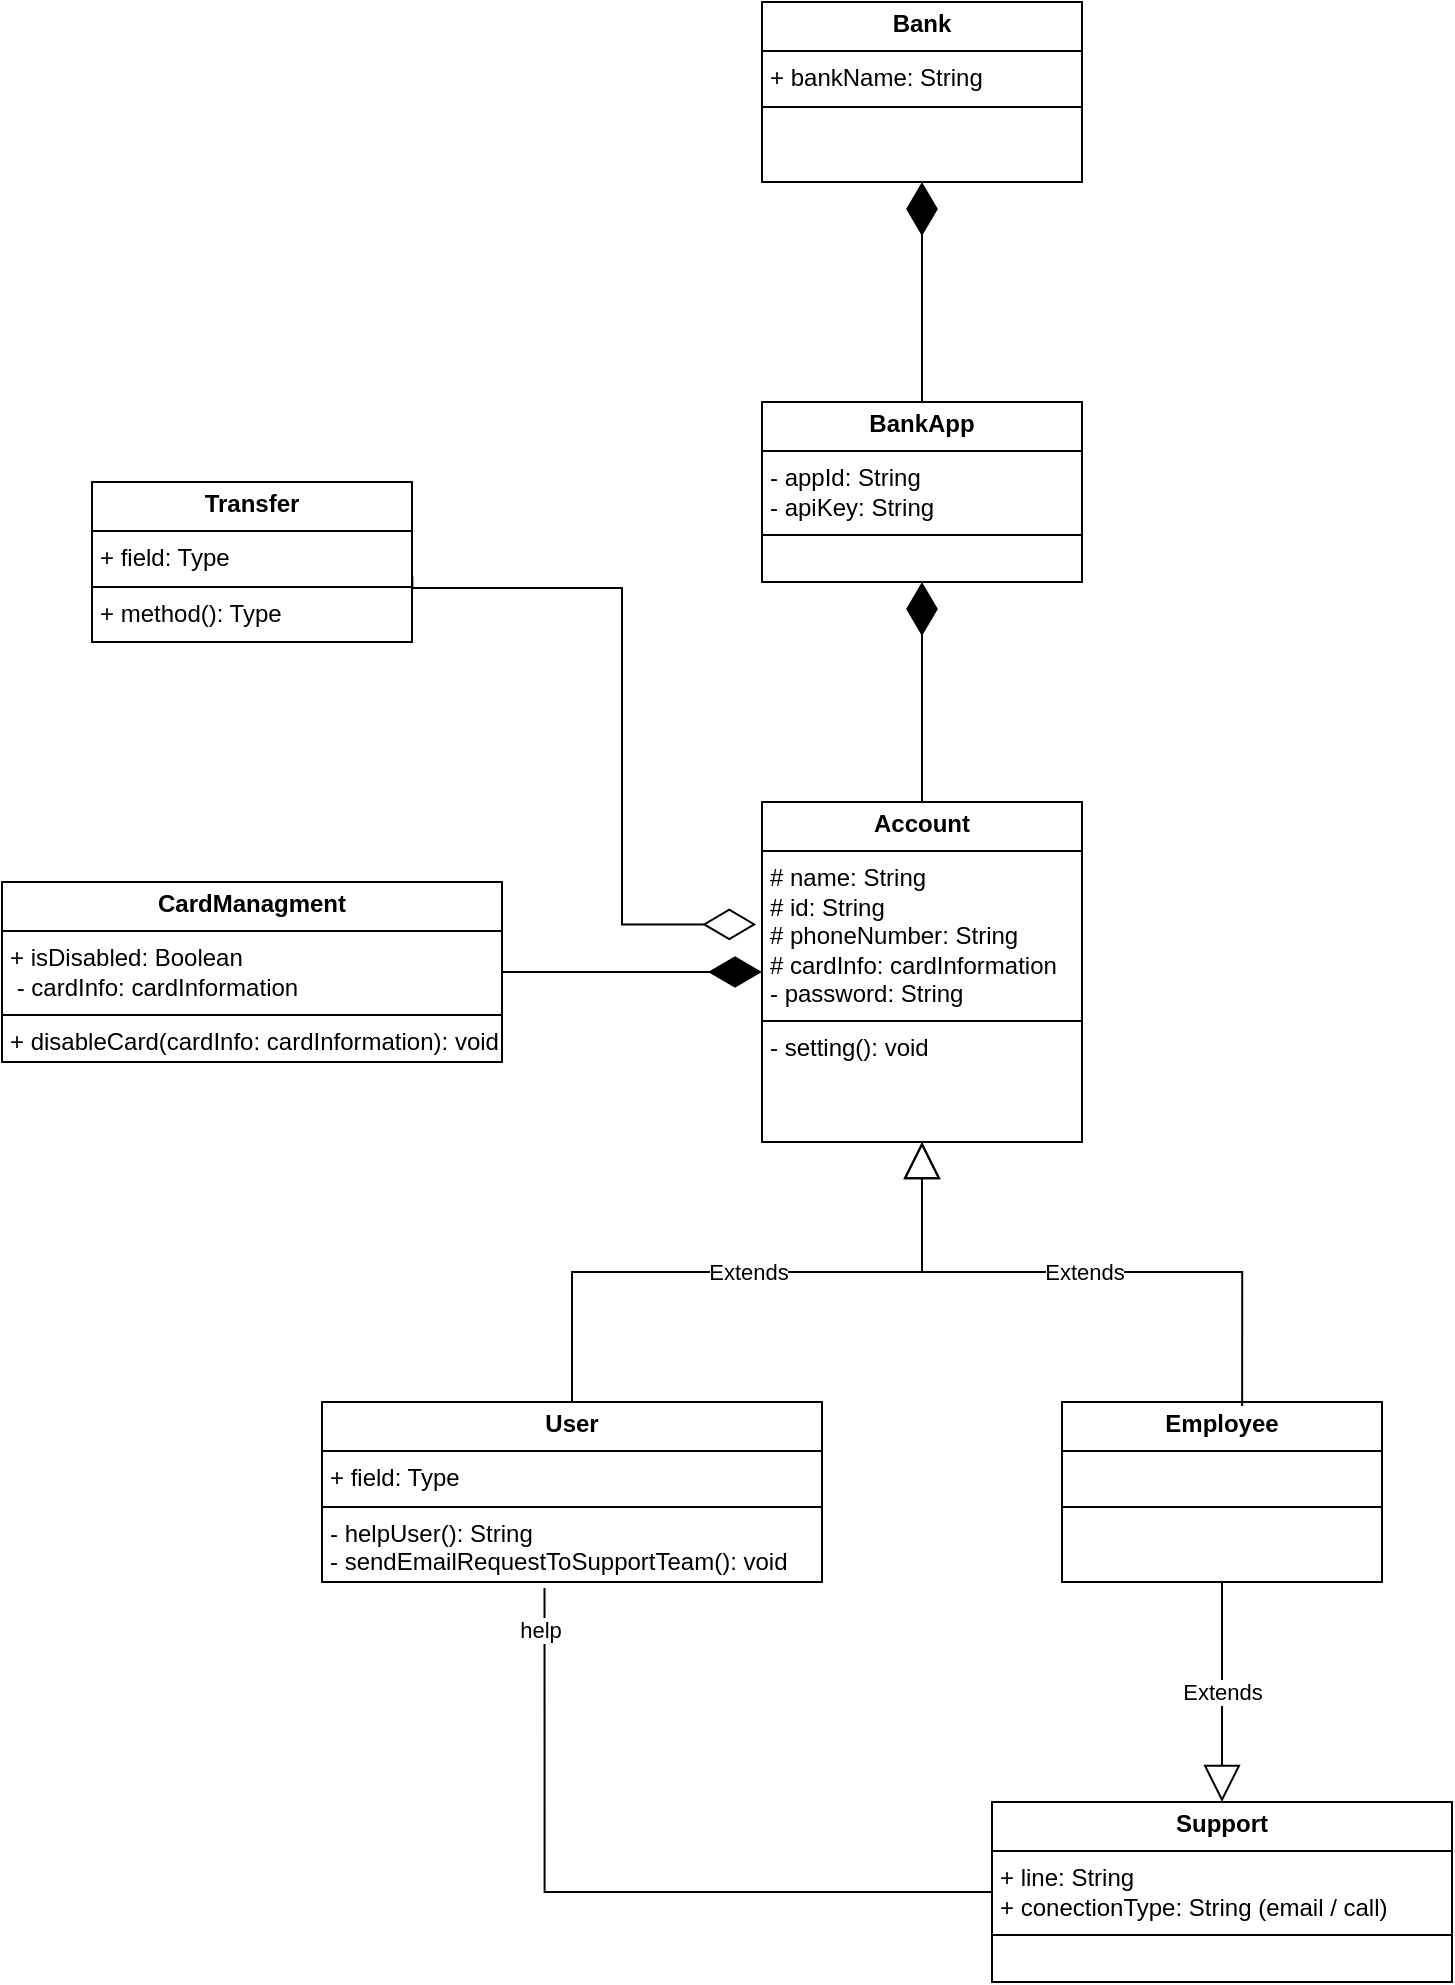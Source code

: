 <mxfile version="25.0.3">
  <diagram name="Page-1" id="5mj4Lz4yVKEXC42r9lCS">
    <mxGraphModel dx="2514" dy="2087" grid="1" gridSize="10" guides="1" tooltips="1" connect="1" arrows="1" fold="1" page="1" pageScale="1" pageWidth="827" pageHeight="1169" math="0" shadow="0">
      <root>
        <mxCell id="0" />
        <mxCell id="1" parent="0" />
        <mxCell id="TE7ihCF60pEE8EsAhWAS-1" value="&lt;p style=&quot;margin:0px;margin-top:4px;text-align:center;&quot;&gt;&lt;b&gt;BankApp&lt;/b&gt;&lt;/p&gt;&lt;hr size=&quot;1&quot; style=&quot;border-style:solid;&quot;&gt;&lt;p style=&quot;margin:0px;margin-left:4px;&quot;&gt;- appId: String&lt;/p&gt;&lt;p style=&quot;margin:0px;margin-left:4px;&quot;&gt;- apiKey: String&lt;/p&gt;&lt;hr size=&quot;1&quot; style=&quot;border-style:solid;&quot;&gt;&lt;p style=&quot;margin:0px;margin-left:4px;&quot;&gt;&lt;br&gt;&lt;/p&gt;" style="verticalAlign=top;align=left;overflow=fill;html=1;whiteSpace=wrap;" vertex="1" parent="1">
          <mxGeometry x="-430" y="-920" width="160" height="90" as="geometry" />
        </mxCell>
        <mxCell id="TE7ihCF60pEE8EsAhWAS-2" value="&lt;p style=&quot;margin:0px;margin-top:4px;text-align:center;&quot;&gt;&lt;b&gt;Account&lt;/b&gt;&lt;/p&gt;&lt;hr size=&quot;1&quot; style=&quot;border-style:solid;&quot;&gt;&lt;p style=&quot;margin:0px;margin-left:4px;&quot;&gt;# name&lt;span style=&quot;background-color: initial;&quot;&gt;: String&lt;/span&gt;&lt;/p&gt;&lt;p style=&quot;margin:0px;margin-left:4px;&quot;&gt;# id&lt;span style=&quot;background-color: initial;&quot;&gt;: String&lt;/span&gt;&lt;/p&gt;&lt;p style=&quot;margin:0px;margin-left:4px;&quot;&gt;# phoneNumber&lt;span style=&quot;background-color: initial;&quot;&gt;: String&lt;/span&gt;&lt;/p&gt;&lt;p style=&quot;margin:0px;margin-left:4px;&quot;&gt;# cardInfo&lt;span style=&quot;background-color: initial;&quot;&gt;:&amp;nbsp;&lt;/span&gt;&lt;span style=&quot;background-color: initial;&quot;&gt;cardInformation&lt;/span&gt;&lt;/p&gt;&lt;p style=&quot;margin:0px;margin-left:4px;&quot;&gt;- password: String&lt;/p&gt;&lt;hr size=&quot;1&quot; style=&quot;border-style:solid;&quot;&gt;&lt;p style=&quot;margin:0px;margin-left:4px;&quot;&gt;&lt;span style=&quot;background-color: initial;&quot;&gt;- setting(): void&lt;/span&gt;&lt;/p&gt;&lt;p style=&quot;margin:0px;margin-left:4px;&quot;&gt;&lt;br&gt;&lt;/p&gt;&lt;p style=&quot;margin:0px;margin-left:4px;&quot;&gt;&lt;br&gt;&lt;/p&gt;" style="verticalAlign=top;align=left;overflow=fill;html=1;whiteSpace=wrap;" vertex="1" parent="1">
          <mxGeometry x="-430" y="-720" width="160" height="170" as="geometry" />
        </mxCell>
        <mxCell id="TE7ihCF60pEE8EsAhWAS-3" value="&lt;p style=&quot;margin:0px;margin-top:4px;text-align:center;&quot;&gt;&lt;b&gt;Transfer&lt;/b&gt;&lt;/p&gt;&lt;hr size=&quot;1&quot; style=&quot;border-style:solid;&quot;&gt;&lt;p style=&quot;margin:0px;margin-left:4px;&quot;&gt;+ field: Type&lt;/p&gt;&lt;hr size=&quot;1&quot; style=&quot;border-style:solid;&quot;&gt;&lt;p style=&quot;margin:0px;margin-left:4px;&quot;&gt;+ method(): Type&lt;/p&gt;" style="verticalAlign=top;align=left;overflow=fill;html=1;whiteSpace=wrap;" vertex="1" parent="1">
          <mxGeometry x="-765" y="-880" width="160" height="80" as="geometry" />
        </mxCell>
        <mxCell id="TE7ihCF60pEE8EsAhWAS-4" value="&lt;p style=&quot;margin:0px;margin-top:4px;text-align:center;&quot;&gt;&lt;b&gt;CardManagment&lt;/b&gt;&lt;/p&gt;&lt;hr size=&quot;1&quot; style=&quot;border-style:solid;&quot;&gt;&lt;p style=&quot;margin:0px;margin-left:4px;&quot;&gt;+ isDisabled: Boolean&lt;/p&gt;&lt;p style=&quot;margin:0px;margin-left:4px;&quot;&gt;&amp;nbsp;- cardInfo:&amp;nbsp;&lt;span style=&quot;background-color: initial;&quot;&gt;cardInformation&lt;/span&gt;&lt;/p&gt;&lt;hr size=&quot;1&quot; style=&quot;border-style:solid;&quot;&gt;&lt;p style=&quot;margin:0px;margin-left:4px;&quot;&gt;+ disableCard(cardInfo:&amp;nbsp;&lt;span style=&quot;background-color: initial;&quot;&gt;cardInformation): void&lt;/span&gt;&lt;/p&gt;&lt;p style=&quot;margin:0px;margin-left:4px;&quot;&gt;+ enableCard(cardInfo:&amp;nbsp;&lt;span style=&quot;background-color: initial;&quot;&gt;cardInformation): void&lt;/span&gt;&lt;span style=&quot;background-color: initial;&quot;&gt;&lt;/span&gt;&lt;/p&gt;" style="verticalAlign=top;align=left;overflow=fill;html=1;whiteSpace=wrap;" vertex="1" parent="1">
          <mxGeometry x="-810" y="-680" width="250" height="90" as="geometry" />
        </mxCell>
        <mxCell id="TE7ihCF60pEE8EsAhWAS-5" value="&lt;p style=&quot;margin:0px;margin-top:4px;text-align:center;&quot;&gt;&lt;b&gt;Bank&lt;/b&gt;&lt;/p&gt;&lt;hr size=&quot;1&quot; style=&quot;border-style:solid;&quot;&gt;&lt;p style=&quot;margin:0px;margin-left:4px;&quot;&gt;+ bankName: String&lt;/p&gt;&lt;hr size=&quot;1&quot; style=&quot;border-style:solid;&quot;&gt;&lt;p style=&quot;margin:0px;margin-left:4px;&quot;&gt;&lt;br&gt;&lt;/p&gt;" style="verticalAlign=top;align=left;overflow=fill;html=1;whiteSpace=wrap;" vertex="1" parent="1">
          <mxGeometry x="-430" y="-1120" width="160" height="90" as="geometry" />
        </mxCell>
        <mxCell id="TE7ihCF60pEE8EsAhWAS-6" value="&lt;p style=&quot;margin:0px;margin-top:4px;text-align:center;&quot;&gt;&lt;b&gt;User&lt;/b&gt;&lt;/p&gt;&lt;hr size=&quot;1&quot; style=&quot;border-style:solid;&quot;&gt;&lt;p style=&quot;margin:0px;margin-left:4px;&quot;&gt;+ field: Type&lt;/p&gt;&lt;hr size=&quot;1&quot; style=&quot;border-style:solid;&quot;&gt;&lt;p style=&quot;margin:0px;margin-left:4px;&quot;&gt;- helpUser(): String&amp;nbsp;&lt;/p&gt;&lt;p style=&quot;margin:0px;margin-left:4px;&quot;&gt;- sendEmailRequestToSupportTeam(): void&lt;/p&gt;" style="verticalAlign=top;align=left;overflow=fill;html=1;whiteSpace=wrap;" vertex="1" parent="1">
          <mxGeometry x="-650" y="-420" width="250" height="90" as="geometry" />
        </mxCell>
        <mxCell id="TE7ihCF60pEE8EsAhWAS-7" value="&lt;p style=&quot;margin:0px;margin-top:4px;text-align:center;&quot;&gt;&lt;b&gt;Employee&lt;/b&gt;&lt;/p&gt;&lt;hr size=&quot;1&quot; style=&quot;border-style:solid;&quot;&gt;&lt;p style=&quot;margin:0px;margin-left:4px;&quot;&gt;&lt;br&gt;&lt;/p&gt;&lt;hr size=&quot;1&quot; style=&quot;border-style:solid;&quot;&gt;&lt;p style=&quot;margin:0px;margin-left:4px;&quot;&gt;&lt;br&gt;&lt;/p&gt;" style="verticalAlign=top;align=left;overflow=fill;html=1;whiteSpace=wrap;" vertex="1" parent="1">
          <mxGeometry x="-280" y="-420" width="160" height="90" as="geometry" />
        </mxCell>
        <mxCell id="TE7ihCF60pEE8EsAhWAS-8" value="&lt;p style=&quot;margin:0px;margin-top:4px;text-align:center;&quot;&gt;&lt;b&gt;Support&lt;/b&gt;&lt;/p&gt;&lt;hr size=&quot;1&quot; style=&quot;border-style:solid;&quot;&gt;&lt;p style=&quot;margin:0px;margin-left:4px;&quot;&gt;+ line: String&lt;/p&gt;&lt;p style=&quot;margin:0px;margin-left:4px;&quot;&gt;+ conectionType: String (email / call)&lt;/p&gt;&lt;hr size=&quot;1&quot; style=&quot;border-style:solid;&quot;&gt;&lt;p style=&quot;margin:0px;margin-left:4px;&quot;&gt;&lt;br&gt;&lt;/p&gt;" style="verticalAlign=top;align=left;overflow=fill;html=1;whiteSpace=wrap;" vertex="1" parent="1">
          <mxGeometry x="-315" y="-220" width="230" height="90" as="geometry" />
        </mxCell>
        <mxCell id="TE7ihCF60pEE8EsAhWAS-11" value="" style="endArrow=diamondThin;endFill=1;endSize=24;html=1;rounded=0;entryX=0.5;entryY=1;entryDx=0;entryDy=0;exitX=0.5;exitY=0;exitDx=0;exitDy=0;edgeStyle=elbowEdgeStyle;elbow=horizontal;" edge="1" parent="1" source="TE7ihCF60pEE8EsAhWAS-1" target="TE7ihCF60pEE8EsAhWAS-5">
          <mxGeometry width="160" relative="1" as="geometry">
            <mxPoint x="-320" y="-960" as="sourcePoint" />
            <mxPoint x="-360" y="-990" as="targetPoint" />
          </mxGeometry>
        </mxCell>
        <mxCell id="TE7ihCF60pEE8EsAhWAS-12" value="" style="endArrow=diamondThin;endFill=1;endSize=24;html=1;rounded=0;entryX=0.5;entryY=1;entryDx=0;entryDy=0;exitX=0.5;exitY=0;exitDx=0;exitDy=0;edgeStyle=orthogonalEdgeStyle;" edge="1" parent="1" source="TE7ihCF60pEE8EsAhWAS-2" target="TE7ihCF60pEE8EsAhWAS-1">
          <mxGeometry width="160" relative="1" as="geometry">
            <mxPoint x="-620" y="-800" as="sourcePoint" />
            <mxPoint x="-460" y="-800" as="targetPoint" />
          </mxGeometry>
        </mxCell>
        <mxCell id="TE7ihCF60pEE8EsAhWAS-14" value="Extends" style="endArrow=block;endSize=16;endFill=0;html=1;rounded=0;exitX=0.5;exitY=0;exitDx=0;exitDy=0;entryX=0.5;entryY=1;entryDx=0;entryDy=0;edgeStyle=elbowEdgeStyle;elbow=vertical;" edge="1" parent="1" source="TE7ihCF60pEE8EsAhWAS-6" target="TE7ihCF60pEE8EsAhWAS-2">
          <mxGeometry width="160" relative="1" as="geometry">
            <mxPoint x="-350" y="-450" as="sourcePoint" />
            <mxPoint x="-520" y="-480" as="targetPoint" />
          </mxGeometry>
        </mxCell>
        <mxCell id="TE7ihCF60pEE8EsAhWAS-18" value="Extends" style="endArrow=block;endSize=16;endFill=0;html=1;rounded=0;entryX=0.5;entryY=1;entryDx=0;entryDy=0;exitX=0.563;exitY=0.022;exitDx=0;exitDy=0;exitPerimeter=0;edgeStyle=orthogonalEdgeStyle;" edge="1" parent="1" source="TE7ihCF60pEE8EsAhWAS-7" target="TE7ihCF60pEE8EsAhWAS-2">
          <mxGeometry width="160" relative="1" as="geometry">
            <mxPoint x="-620" y="-460" as="sourcePoint" />
            <mxPoint x="-460" y="-460" as="targetPoint" />
          </mxGeometry>
        </mxCell>
        <mxCell id="TE7ihCF60pEE8EsAhWAS-20" value="" style="endArrow=diamondThin;endFill=1;endSize=24;html=1;rounded=0;entryX=0;entryY=0.5;entryDx=0;entryDy=0;exitX=1;exitY=0.5;exitDx=0;exitDy=0;edgeStyle=orthogonalEdgeStyle;" edge="1" parent="1" source="TE7ihCF60pEE8EsAhWAS-4" target="TE7ihCF60pEE8EsAhWAS-2">
          <mxGeometry width="160" relative="1" as="geometry">
            <mxPoint x="-600" y="-730" as="sourcePoint" />
            <mxPoint x="-440" y="-730" as="targetPoint" />
          </mxGeometry>
        </mxCell>
        <mxCell id="TE7ihCF60pEE8EsAhWAS-21" value="" style="endArrow=diamondThin;endFill=0;endSize=24;html=1;rounded=0;exitX=1.001;exitY=0.589;exitDx=0;exitDy=0;exitPerimeter=0;entryX=-0.018;entryY=0.36;entryDx=0;entryDy=0;entryPerimeter=0;jumpStyle=none;edgeStyle=orthogonalEdgeStyle;" edge="1" parent="1" source="TE7ihCF60pEE8EsAhWAS-3" target="TE7ihCF60pEE8EsAhWAS-2">
          <mxGeometry width="160" relative="1" as="geometry">
            <mxPoint x="-460" y="-720" as="sourcePoint" />
            <mxPoint x="-300" y="-720" as="targetPoint" />
            <Array as="points">
              <mxPoint x="-500" y="-827" />
              <mxPoint x="-500" y="-659" />
            </Array>
          </mxGeometry>
        </mxCell>
        <mxCell id="TE7ihCF60pEE8EsAhWAS-28" value="Extends" style="endArrow=block;endSize=16;endFill=0;html=1;rounded=0;exitX=0.5;exitY=1;exitDx=0;exitDy=0;edgeStyle=orthogonalEdgeStyle;" edge="1" parent="1" source="TE7ihCF60pEE8EsAhWAS-7" target="TE7ihCF60pEE8EsAhWAS-8">
          <mxGeometry width="160" relative="1" as="geometry">
            <mxPoint x="-460" y="-480" as="sourcePoint" />
            <mxPoint x="-310" y="-290" as="targetPoint" />
          </mxGeometry>
        </mxCell>
        <mxCell id="TE7ihCF60pEE8EsAhWAS-29" value="" style="endArrow=none;html=1;edgeStyle=orthogonalEdgeStyle;rounded=0;exitX=0.445;exitY=1.033;exitDx=0;exitDy=0;exitPerimeter=0;entryX=0;entryY=0.5;entryDx=0;entryDy=0;" edge="1" parent="1" source="TE7ihCF60pEE8EsAhWAS-6" target="TE7ihCF60pEE8EsAhWAS-8">
          <mxGeometry relative="1" as="geometry">
            <mxPoint x="-460" y="-250" as="sourcePoint" />
            <mxPoint x="-300" y="-250" as="targetPoint" />
            <Array as="points">
              <mxPoint x="-539" y="-175" />
            </Array>
          </mxGeometry>
        </mxCell>
        <mxCell id="TE7ihCF60pEE8EsAhWAS-32" value="help" style="edgeLabel;html=1;align=center;verticalAlign=middle;resizable=0;points=[];" vertex="1" connectable="0" parent="TE7ihCF60pEE8EsAhWAS-29">
          <mxGeometry x="-0.887" y="-3" relative="1" as="geometry">
            <mxPoint as="offset" />
          </mxGeometry>
        </mxCell>
      </root>
    </mxGraphModel>
  </diagram>
</mxfile>
